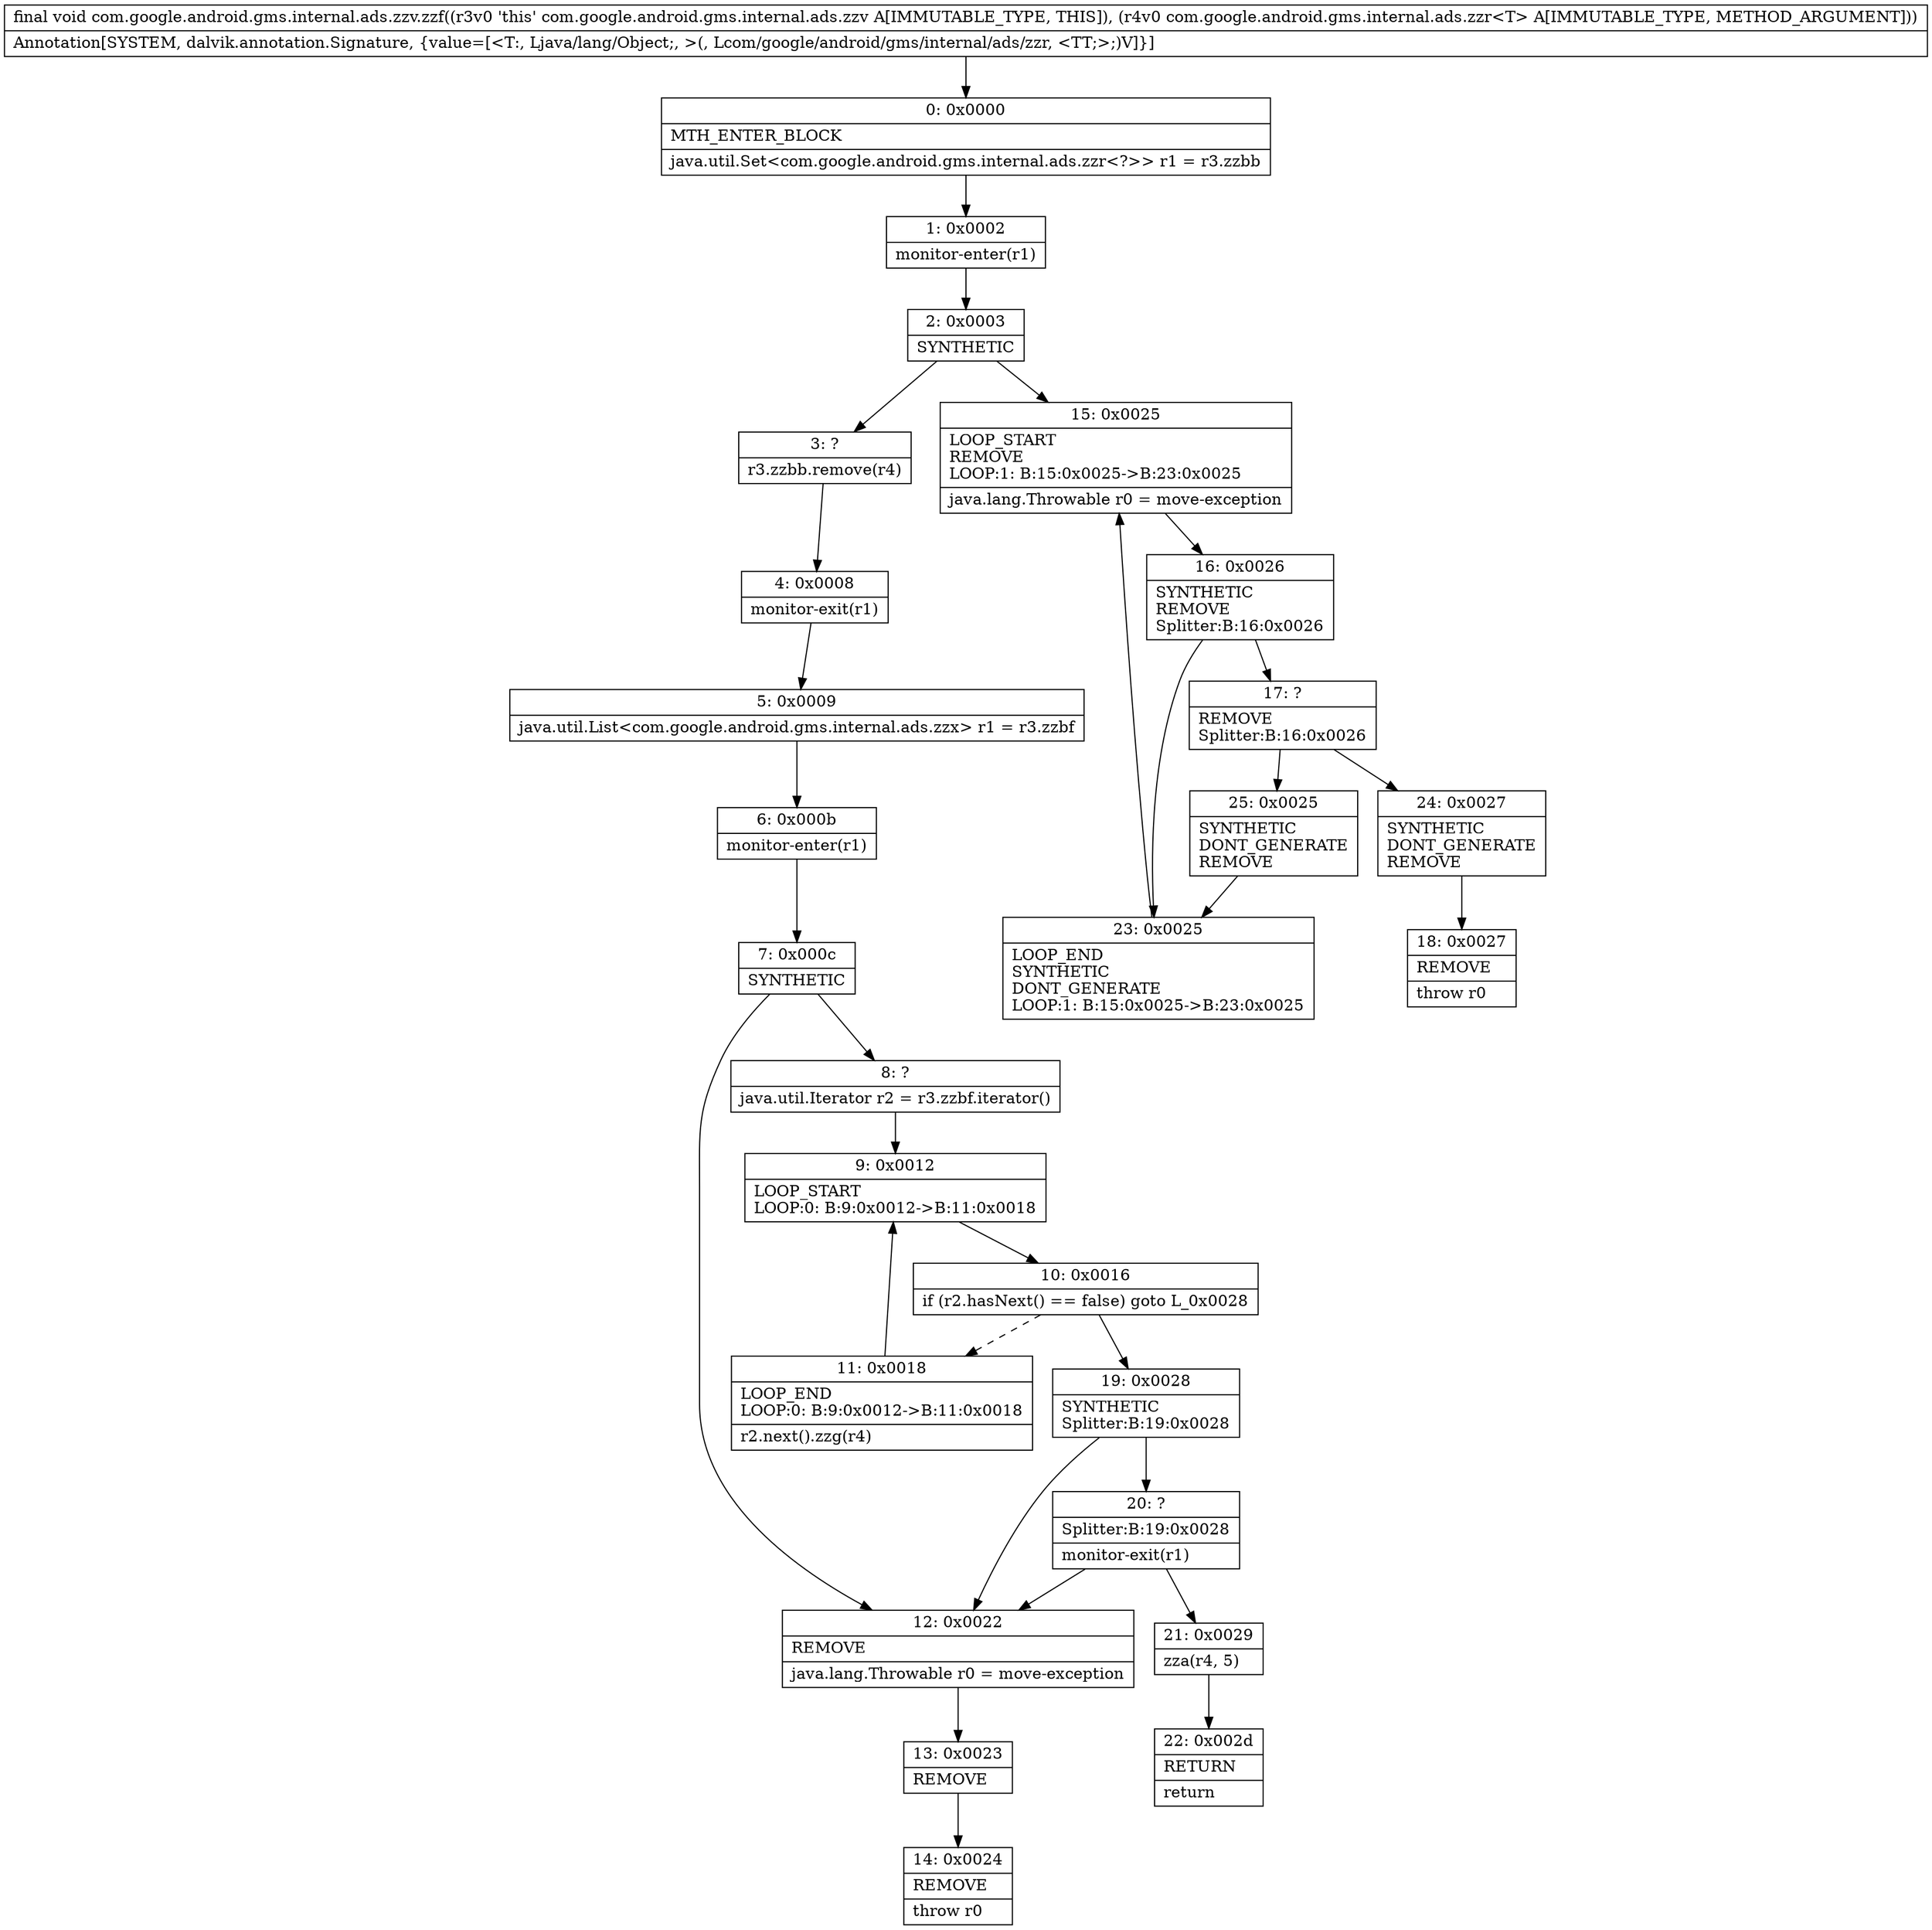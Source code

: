 digraph "CFG forcom.google.android.gms.internal.ads.zzv.zzf(Lcom\/google\/android\/gms\/internal\/ads\/zzr;)V" {
Node_0 [shape=record,label="{0\:\ 0x0000|MTH_ENTER_BLOCK\l|java.util.Set\<com.google.android.gms.internal.ads.zzr\<?\>\> r1 = r3.zzbb\l}"];
Node_1 [shape=record,label="{1\:\ 0x0002|monitor\-enter(r1)\l}"];
Node_2 [shape=record,label="{2\:\ 0x0003|SYNTHETIC\l}"];
Node_3 [shape=record,label="{3\:\ ?|r3.zzbb.remove(r4)\l}"];
Node_4 [shape=record,label="{4\:\ 0x0008|monitor\-exit(r1)\l}"];
Node_5 [shape=record,label="{5\:\ 0x0009|java.util.List\<com.google.android.gms.internal.ads.zzx\> r1 = r3.zzbf\l}"];
Node_6 [shape=record,label="{6\:\ 0x000b|monitor\-enter(r1)\l}"];
Node_7 [shape=record,label="{7\:\ 0x000c|SYNTHETIC\l}"];
Node_8 [shape=record,label="{8\:\ ?|java.util.Iterator r2 = r3.zzbf.iterator()\l}"];
Node_9 [shape=record,label="{9\:\ 0x0012|LOOP_START\lLOOP:0: B:9:0x0012\-\>B:11:0x0018\l}"];
Node_10 [shape=record,label="{10\:\ 0x0016|if (r2.hasNext() == false) goto L_0x0028\l}"];
Node_11 [shape=record,label="{11\:\ 0x0018|LOOP_END\lLOOP:0: B:9:0x0012\-\>B:11:0x0018\l|r2.next().zzg(r4)\l}"];
Node_12 [shape=record,label="{12\:\ 0x0022|REMOVE\l|java.lang.Throwable r0 = move\-exception\l}"];
Node_13 [shape=record,label="{13\:\ 0x0023|REMOVE\l}"];
Node_14 [shape=record,label="{14\:\ 0x0024|REMOVE\l|throw r0\l}"];
Node_15 [shape=record,label="{15\:\ 0x0025|LOOP_START\lREMOVE\lLOOP:1: B:15:0x0025\-\>B:23:0x0025\l|java.lang.Throwable r0 = move\-exception\l}"];
Node_16 [shape=record,label="{16\:\ 0x0026|SYNTHETIC\lREMOVE\lSplitter:B:16:0x0026\l}"];
Node_17 [shape=record,label="{17\:\ ?|REMOVE\lSplitter:B:16:0x0026\l}"];
Node_18 [shape=record,label="{18\:\ 0x0027|REMOVE\l|throw r0\l}"];
Node_19 [shape=record,label="{19\:\ 0x0028|SYNTHETIC\lSplitter:B:19:0x0028\l}"];
Node_20 [shape=record,label="{20\:\ ?|Splitter:B:19:0x0028\l|monitor\-exit(r1)\l}"];
Node_21 [shape=record,label="{21\:\ 0x0029|zza(r4, 5)\l}"];
Node_22 [shape=record,label="{22\:\ 0x002d|RETURN\l|return\l}"];
Node_23 [shape=record,label="{23\:\ 0x0025|LOOP_END\lSYNTHETIC\lDONT_GENERATE\lLOOP:1: B:15:0x0025\-\>B:23:0x0025\l}"];
Node_24 [shape=record,label="{24\:\ 0x0027|SYNTHETIC\lDONT_GENERATE\lREMOVE\l}"];
Node_25 [shape=record,label="{25\:\ 0x0025|SYNTHETIC\lDONT_GENERATE\lREMOVE\l}"];
MethodNode[shape=record,label="{final void com.google.android.gms.internal.ads.zzv.zzf((r3v0 'this' com.google.android.gms.internal.ads.zzv A[IMMUTABLE_TYPE, THIS]), (r4v0 com.google.android.gms.internal.ads.zzr\<T\> A[IMMUTABLE_TYPE, METHOD_ARGUMENT]))  | Annotation[SYSTEM, dalvik.annotation.Signature, \{value=[\<T:, Ljava\/lang\/Object;, \>(, Lcom\/google\/android\/gms\/internal\/ads\/zzr, \<TT;\>;)V]\}]\l}"];
MethodNode -> Node_0;
Node_0 -> Node_1;
Node_1 -> Node_2;
Node_2 -> Node_3;
Node_2 -> Node_15;
Node_3 -> Node_4;
Node_4 -> Node_5;
Node_5 -> Node_6;
Node_6 -> Node_7;
Node_7 -> Node_8;
Node_7 -> Node_12;
Node_8 -> Node_9;
Node_9 -> Node_10;
Node_10 -> Node_11[style=dashed];
Node_10 -> Node_19;
Node_11 -> Node_9;
Node_12 -> Node_13;
Node_13 -> Node_14;
Node_15 -> Node_16;
Node_16 -> Node_17;
Node_16 -> Node_23;
Node_17 -> Node_24;
Node_17 -> Node_25;
Node_19 -> Node_20;
Node_19 -> Node_12;
Node_20 -> Node_21;
Node_20 -> Node_12;
Node_21 -> Node_22;
Node_23 -> Node_15;
Node_24 -> Node_18;
Node_25 -> Node_23;
}

